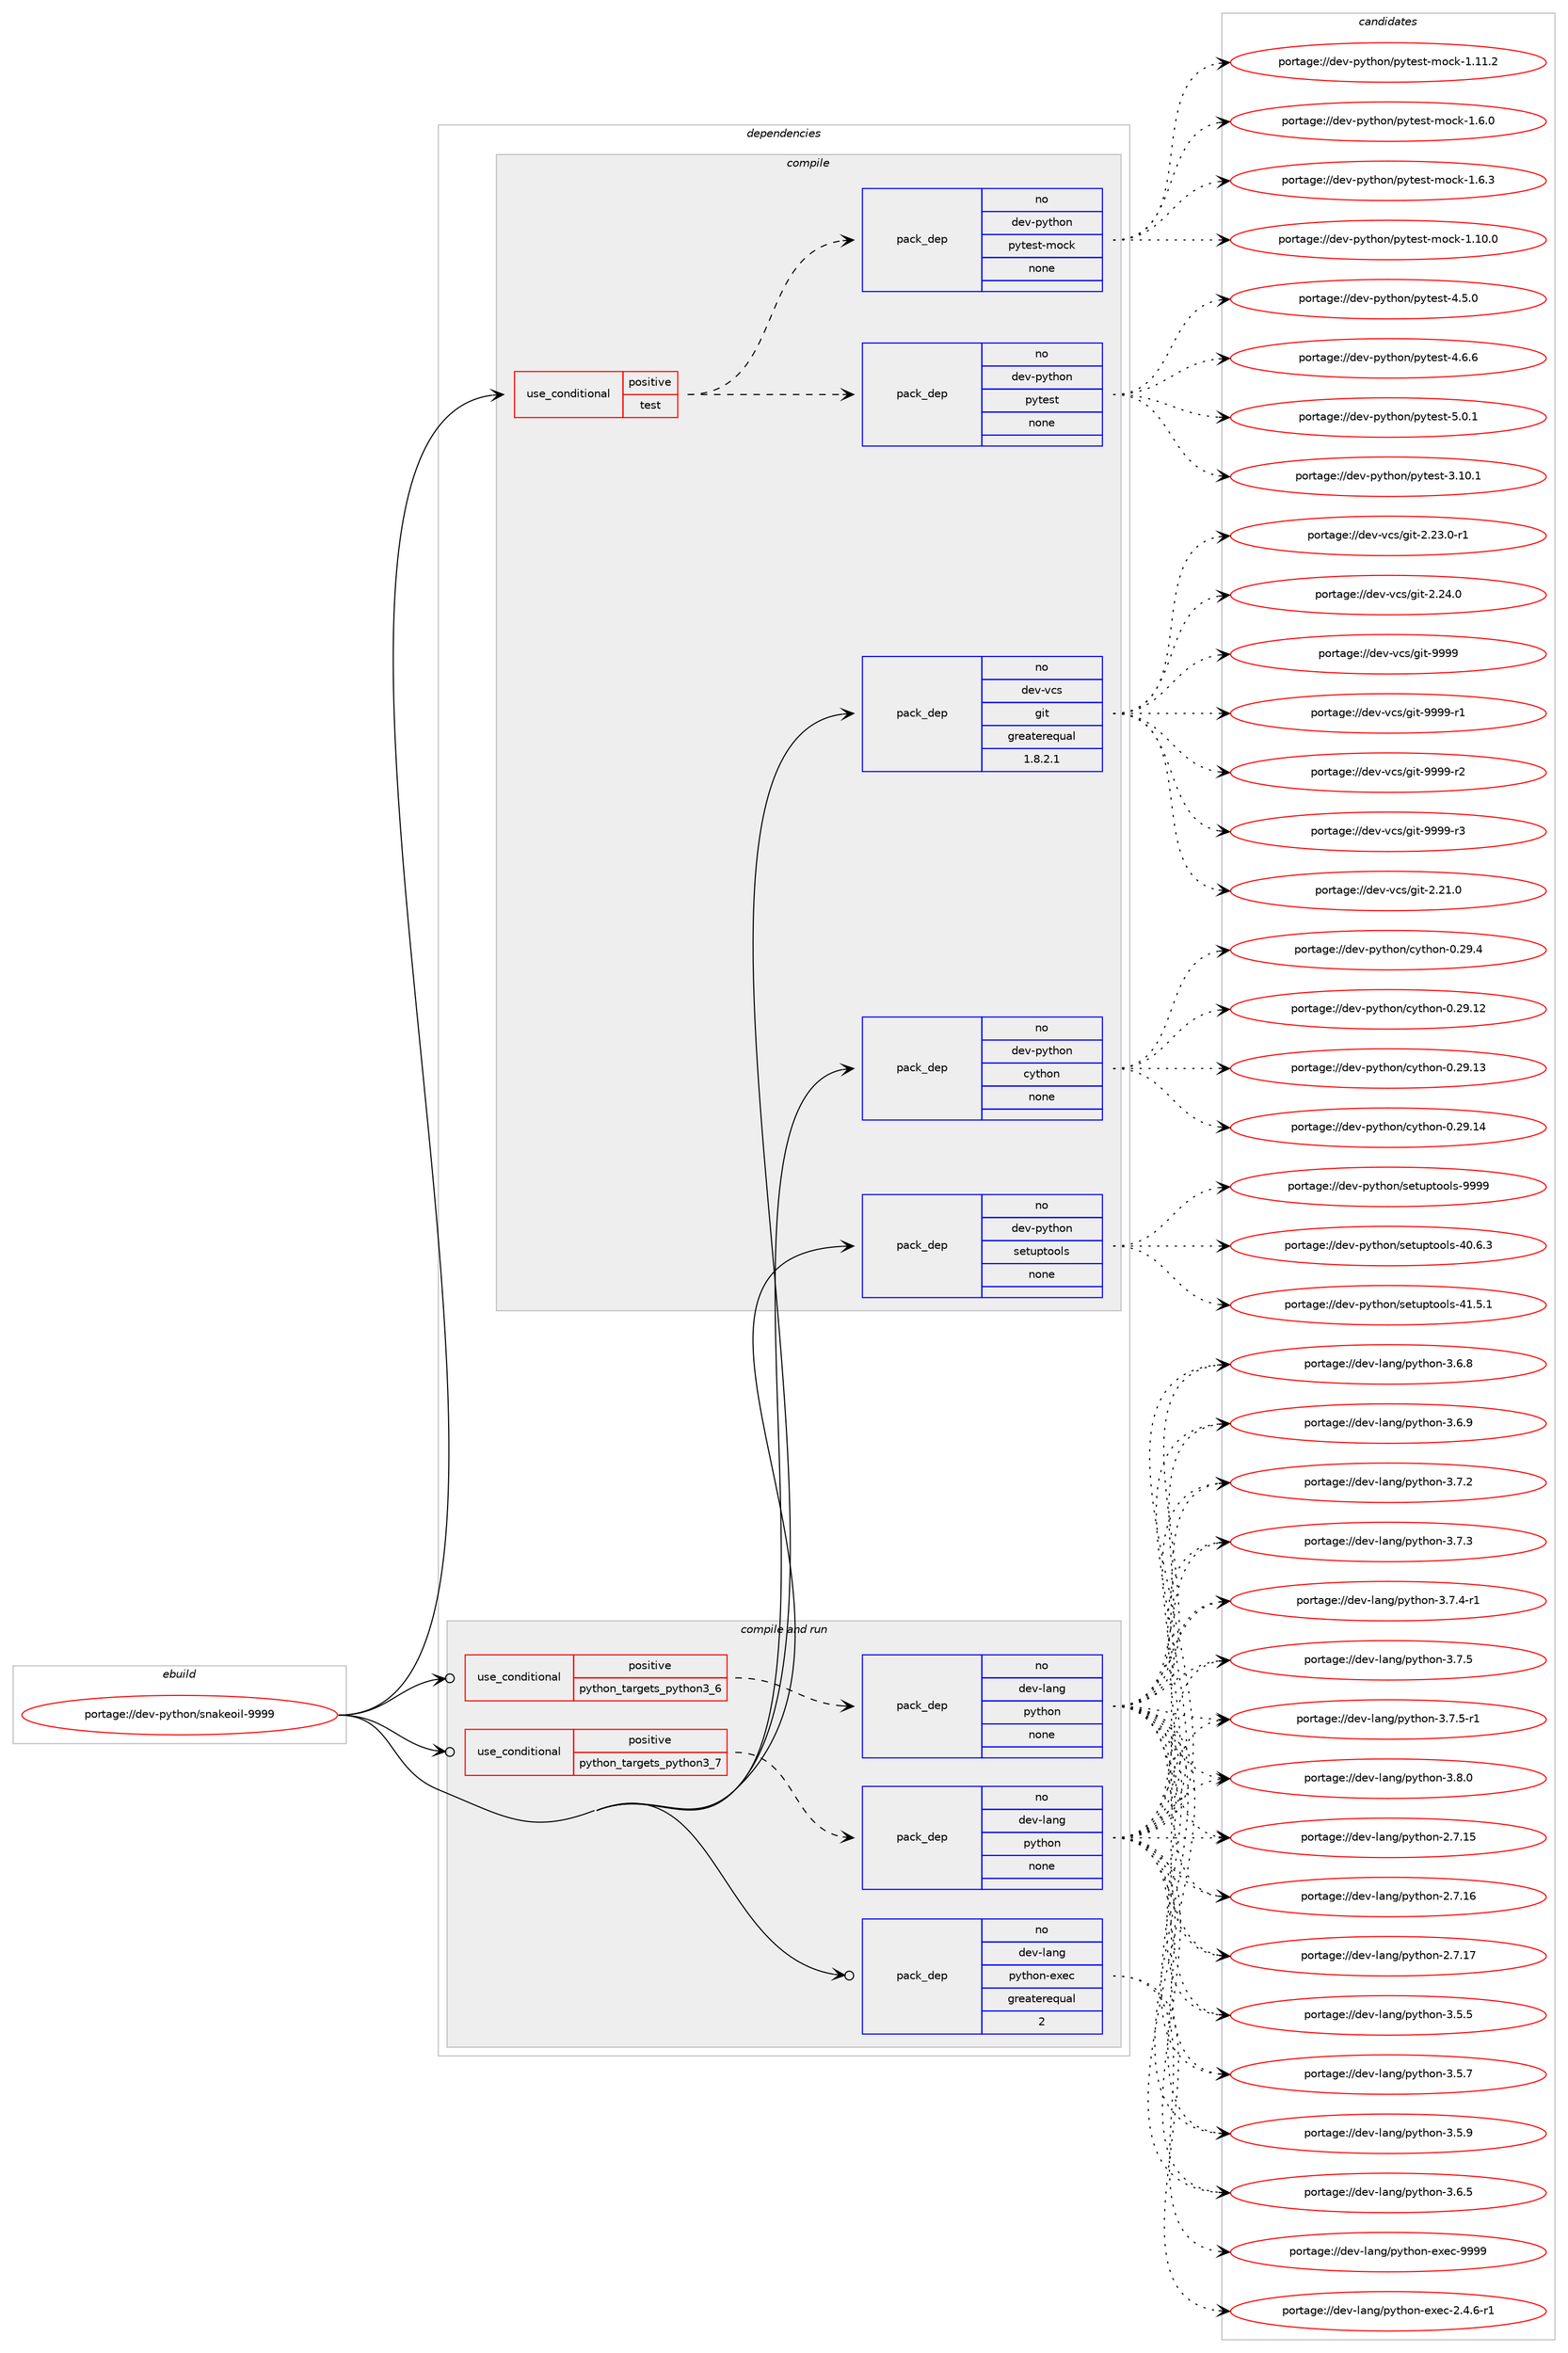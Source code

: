 digraph prolog {

# *************
# Graph options
# *************

newrank=true;
concentrate=true;
compound=true;
graph [rankdir=LR,fontname=Helvetica,fontsize=10,ranksep=1.5];#, ranksep=2.5, nodesep=0.2];
edge  [arrowhead=vee];
node  [fontname=Helvetica,fontsize=10];

# **********
# The ebuild
# **********

subgraph cluster_leftcol {
color=gray;
rank=same;
label=<<i>ebuild</i>>;
id [label="portage://dev-python/snakeoil-9999", color=red, width=4, href="../dev-python/snakeoil-9999.svg"];
}

# ****************
# The dependencies
# ****************

subgraph cluster_midcol {
color=gray;
label=<<i>dependencies</i>>;
subgraph cluster_compile {
fillcolor="#eeeeee";
style=filled;
label=<<i>compile</i>>;
subgraph cond38780 {
dependency172573 [label=<<TABLE BORDER="0" CELLBORDER="1" CELLSPACING="0" CELLPADDING="4"><TR><TD ROWSPAN="3" CELLPADDING="10">use_conditional</TD></TR><TR><TD>positive</TD></TR><TR><TD>test</TD></TR></TABLE>>, shape=none, color=red];
subgraph pack130392 {
dependency172574 [label=<<TABLE BORDER="0" CELLBORDER="1" CELLSPACING="0" CELLPADDING="4" WIDTH="220"><TR><TD ROWSPAN="6" CELLPADDING="30">pack_dep</TD></TR><TR><TD WIDTH="110">no</TD></TR><TR><TD>dev-python</TD></TR><TR><TD>pytest</TD></TR><TR><TD>none</TD></TR><TR><TD></TD></TR></TABLE>>, shape=none, color=blue];
}
dependency172573:e -> dependency172574:w [weight=20,style="dashed",arrowhead="vee"];
subgraph pack130393 {
dependency172575 [label=<<TABLE BORDER="0" CELLBORDER="1" CELLSPACING="0" CELLPADDING="4" WIDTH="220"><TR><TD ROWSPAN="6" CELLPADDING="30">pack_dep</TD></TR><TR><TD WIDTH="110">no</TD></TR><TR><TD>dev-python</TD></TR><TR><TD>pytest-mock</TD></TR><TR><TD>none</TD></TR><TR><TD></TD></TR></TABLE>>, shape=none, color=blue];
}
dependency172573:e -> dependency172575:w [weight=20,style="dashed",arrowhead="vee"];
}
id:e -> dependency172573:w [weight=20,style="solid",arrowhead="vee"];
subgraph pack130394 {
dependency172576 [label=<<TABLE BORDER="0" CELLBORDER="1" CELLSPACING="0" CELLPADDING="4" WIDTH="220"><TR><TD ROWSPAN="6" CELLPADDING="30">pack_dep</TD></TR><TR><TD WIDTH="110">no</TD></TR><TR><TD>dev-python</TD></TR><TR><TD>cython</TD></TR><TR><TD>none</TD></TR><TR><TD></TD></TR></TABLE>>, shape=none, color=blue];
}
id:e -> dependency172576:w [weight=20,style="solid",arrowhead="vee"];
subgraph pack130395 {
dependency172577 [label=<<TABLE BORDER="0" CELLBORDER="1" CELLSPACING="0" CELLPADDING="4" WIDTH="220"><TR><TD ROWSPAN="6" CELLPADDING="30">pack_dep</TD></TR><TR><TD WIDTH="110">no</TD></TR><TR><TD>dev-python</TD></TR><TR><TD>setuptools</TD></TR><TR><TD>none</TD></TR><TR><TD></TD></TR></TABLE>>, shape=none, color=blue];
}
id:e -> dependency172577:w [weight=20,style="solid",arrowhead="vee"];
subgraph pack130396 {
dependency172578 [label=<<TABLE BORDER="0" CELLBORDER="1" CELLSPACING="0" CELLPADDING="4" WIDTH="220"><TR><TD ROWSPAN="6" CELLPADDING="30">pack_dep</TD></TR><TR><TD WIDTH="110">no</TD></TR><TR><TD>dev-vcs</TD></TR><TR><TD>git</TD></TR><TR><TD>greaterequal</TD></TR><TR><TD>1.8.2.1</TD></TR></TABLE>>, shape=none, color=blue];
}
id:e -> dependency172578:w [weight=20,style="solid",arrowhead="vee"];
}
subgraph cluster_compileandrun {
fillcolor="#eeeeee";
style=filled;
label=<<i>compile and run</i>>;
subgraph cond38781 {
dependency172579 [label=<<TABLE BORDER="0" CELLBORDER="1" CELLSPACING="0" CELLPADDING="4"><TR><TD ROWSPAN="3" CELLPADDING="10">use_conditional</TD></TR><TR><TD>positive</TD></TR><TR><TD>python_targets_python3_6</TD></TR></TABLE>>, shape=none, color=red];
subgraph pack130397 {
dependency172580 [label=<<TABLE BORDER="0" CELLBORDER="1" CELLSPACING="0" CELLPADDING="4" WIDTH="220"><TR><TD ROWSPAN="6" CELLPADDING="30">pack_dep</TD></TR><TR><TD WIDTH="110">no</TD></TR><TR><TD>dev-lang</TD></TR><TR><TD>python</TD></TR><TR><TD>none</TD></TR><TR><TD></TD></TR></TABLE>>, shape=none, color=blue];
}
dependency172579:e -> dependency172580:w [weight=20,style="dashed",arrowhead="vee"];
}
id:e -> dependency172579:w [weight=20,style="solid",arrowhead="odotvee"];
subgraph cond38782 {
dependency172581 [label=<<TABLE BORDER="0" CELLBORDER="1" CELLSPACING="0" CELLPADDING="4"><TR><TD ROWSPAN="3" CELLPADDING="10">use_conditional</TD></TR><TR><TD>positive</TD></TR><TR><TD>python_targets_python3_7</TD></TR></TABLE>>, shape=none, color=red];
subgraph pack130398 {
dependency172582 [label=<<TABLE BORDER="0" CELLBORDER="1" CELLSPACING="0" CELLPADDING="4" WIDTH="220"><TR><TD ROWSPAN="6" CELLPADDING="30">pack_dep</TD></TR><TR><TD WIDTH="110">no</TD></TR><TR><TD>dev-lang</TD></TR><TR><TD>python</TD></TR><TR><TD>none</TD></TR><TR><TD></TD></TR></TABLE>>, shape=none, color=blue];
}
dependency172581:e -> dependency172582:w [weight=20,style="dashed",arrowhead="vee"];
}
id:e -> dependency172581:w [weight=20,style="solid",arrowhead="odotvee"];
subgraph pack130399 {
dependency172583 [label=<<TABLE BORDER="0" CELLBORDER="1" CELLSPACING="0" CELLPADDING="4" WIDTH="220"><TR><TD ROWSPAN="6" CELLPADDING="30">pack_dep</TD></TR><TR><TD WIDTH="110">no</TD></TR><TR><TD>dev-lang</TD></TR><TR><TD>python-exec</TD></TR><TR><TD>greaterequal</TD></TR><TR><TD>2</TD></TR></TABLE>>, shape=none, color=blue];
}
id:e -> dependency172583:w [weight=20,style="solid",arrowhead="odotvee"];
}
subgraph cluster_run {
fillcolor="#eeeeee";
style=filled;
label=<<i>run</i>>;
}
}

# **************
# The candidates
# **************

subgraph cluster_choices {
rank=same;
color=gray;
label=<<i>candidates</i>>;

subgraph choice130392 {
color=black;
nodesep=1;
choiceportage100101118451121211161041111104711212111610111511645514649484649 [label="portage://dev-python/pytest-3.10.1", color=red, width=4,href="../dev-python/pytest-3.10.1.svg"];
choiceportage1001011184511212111610411111047112121116101115116455246534648 [label="portage://dev-python/pytest-4.5.0", color=red, width=4,href="../dev-python/pytest-4.5.0.svg"];
choiceportage1001011184511212111610411111047112121116101115116455246544654 [label="portage://dev-python/pytest-4.6.6", color=red, width=4,href="../dev-python/pytest-4.6.6.svg"];
choiceportage1001011184511212111610411111047112121116101115116455346484649 [label="portage://dev-python/pytest-5.0.1", color=red, width=4,href="../dev-python/pytest-5.0.1.svg"];
dependency172574:e -> choiceportage100101118451121211161041111104711212111610111511645514649484649:w [style=dotted,weight="100"];
dependency172574:e -> choiceportage1001011184511212111610411111047112121116101115116455246534648:w [style=dotted,weight="100"];
dependency172574:e -> choiceportage1001011184511212111610411111047112121116101115116455246544654:w [style=dotted,weight="100"];
dependency172574:e -> choiceportage1001011184511212111610411111047112121116101115116455346484649:w [style=dotted,weight="100"];
}
subgraph choice130393 {
color=black;
nodesep=1;
choiceportage1001011184511212111610411111047112121116101115116451091119910745494649484648 [label="portage://dev-python/pytest-mock-1.10.0", color=red, width=4,href="../dev-python/pytest-mock-1.10.0.svg"];
choiceportage1001011184511212111610411111047112121116101115116451091119910745494649494650 [label="portage://dev-python/pytest-mock-1.11.2", color=red, width=4,href="../dev-python/pytest-mock-1.11.2.svg"];
choiceportage10010111845112121116104111110471121211161011151164510911199107454946544648 [label="portage://dev-python/pytest-mock-1.6.0", color=red, width=4,href="../dev-python/pytest-mock-1.6.0.svg"];
choiceportage10010111845112121116104111110471121211161011151164510911199107454946544651 [label="portage://dev-python/pytest-mock-1.6.3", color=red, width=4,href="../dev-python/pytest-mock-1.6.3.svg"];
dependency172575:e -> choiceportage1001011184511212111610411111047112121116101115116451091119910745494649484648:w [style=dotted,weight="100"];
dependency172575:e -> choiceportage1001011184511212111610411111047112121116101115116451091119910745494649494650:w [style=dotted,weight="100"];
dependency172575:e -> choiceportage10010111845112121116104111110471121211161011151164510911199107454946544648:w [style=dotted,weight="100"];
dependency172575:e -> choiceportage10010111845112121116104111110471121211161011151164510911199107454946544651:w [style=dotted,weight="100"];
}
subgraph choice130394 {
color=black;
nodesep=1;
choiceportage1001011184511212111610411111047991211161041111104548465057464950 [label="portage://dev-python/cython-0.29.12", color=red, width=4,href="../dev-python/cython-0.29.12.svg"];
choiceportage1001011184511212111610411111047991211161041111104548465057464951 [label="portage://dev-python/cython-0.29.13", color=red, width=4,href="../dev-python/cython-0.29.13.svg"];
choiceportage1001011184511212111610411111047991211161041111104548465057464952 [label="portage://dev-python/cython-0.29.14", color=red, width=4,href="../dev-python/cython-0.29.14.svg"];
choiceportage10010111845112121116104111110479912111610411111045484650574652 [label="portage://dev-python/cython-0.29.4", color=red, width=4,href="../dev-python/cython-0.29.4.svg"];
dependency172576:e -> choiceportage1001011184511212111610411111047991211161041111104548465057464950:w [style=dotted,weight="100"];
dependency172576:e -> choiceportage1001011184511212111610411111047991211161041111104548465057464951:w [style=dotted,weight="100"];
dependency172576:e -> choiceportage1001011184511212111610411111047991211161041111104548465057464952:w [style=dotted,weight="100"];
dependency172576:e -> choiceportage10010111845112121116104111110479912111610411111045484650574652:w [style=dotted,weight="100"];
}
subgraph choice130395 {
color=black;
nodesep=1;
choiceportage100101118451121211161041111104711510111611711211611111110811545524846544651 [label="portage://dev-python/setuptools-40.6.3", color=red, width=4,href="../dev-python/setuptools-40.6.3.svg"];
choiceportage100101118451121211161041111104711510111611711211611111110811545524946534649 [label="portage://dev-python/setuptools-41.5.1", color=red, width=4,href="../dev-python/setuptools-41.5.1.svg"];
choiceportage10010111845112121116104111110471151011161171121161111111081154557575757 [label="portage://dev-python/setuptools-9999", color=red, width=4,href="../dev-python/setuptools-9999.svg"];
dependency172577:e -> choiceportage100101118451121211161041111104711510111611711211611111110811545524846544651:w [style=dotted,weight="100"];
dependency172577:e -> choiceportage100101118451121211161041111104711510111611711211611111110811545524946534649:w [style=dotted,weight="100"];
dependency172577:e -> choiceportage10010111845112121116104111110471151011161171121161111111081154557575757:w [style=dotted,weight="100"];
}
subgraph choice130396 {
color=black;
nodesep=1;
choiceportage10010111845118991154710310511645504650494648 [label="portage://dev-vcs/git-2.21.0", color=red, width=4,href="../dev-vcs/git-2.21.0.svg"];
choiceportage100101118451189911547103105116455046505146484511449 [label="portage://dev-vcs/git-2.23.0-r1", color=red, width=4,href="../dev-vcs/git-2.23.0-r1.svg"];
choiceportage10010111845118991154710310511645504650524648 [label="portage://dev-vcs/git-2.24.0", color=red, width=4,href="../dev-vcs/git-2.24.0.svg"];
choiceportage1001011184511899115471031051164557575757 [label="portage://dev-vcs/git-9999", color=red, width=4,href="../dev-vcs/git-9999.svg"];
choiceportage10010111845118991154710310511645575757574511449 [label="portage://dev-vcs/git-9999-r1", color=red, width=4,href="../dev-vcs/git-9999-r1.svg"];
choiceportage10010111845118991154710310511645575757574511450 [label="portage://dev-vcs/git-9999-r2", color=red, width=4,href="../dev-vcs/git-9999-r2.svg"];
choiceportage10010111845118991154710310511645575757574511451 [label="portage://dev-vcs/git-9999-r3", color=red, width=4,href="../dev-vcs/git-9999-r3.svg"];
dependency172578:e -> choiceportage10010111845118991154710310511645504650494648:w [style=dotted,weight="100"];
dependency172578:e -> choiceportage100101118451189911547103105116455046505146484511449:w [style=dotted,weight="100"];
dependency172578:e -> choiceportage10010111845118991154710310511645504650524648:w [style=dotted,weight="100"];
dependency172578:e -> choiceportage1001011184511899115471031051164557575757:w [style=dotted,weight="100"];
dependency172578:e -> choiceportage10010111845118991154710310511645575757574511449:w [style=dotted,weight="100"];
dependency172578:e -> choiceportage10010111845118991154710310511645575757574511450:w [style=dotted,weight="100"];
dependency172578:e -> choiceportage10010111845118991154710310511645575757574511451:w [style=dotted,weight="100"];
}
subgraph choice130397 {
color=black;
nodesep=1;
choiceportage10010111845108971101034711212111610411111045504655464953 [label="portage://dev-lang/python-2.7.15", color=red, width=4,href="../dev-lang/python-2.7.15.svg"];
choiceportage10010111845108971101034711212111610411111045504655464954 [label="portage://dev-lang/python-2.7.16", color=red, width=4,href="../dev-lang/python-2.7.16.svg"];
choiceportage10010111845108971101034711212111610411111045504655464955 [label="portage://dev-lang/python-2.7.17", color=red, width=4,href="../dev-lang/python-2.7.17.svg"];
choiceportage100101118451089711010347112121116104111110455146534653 [label="portage://dev-lang/python-3.5.5", color=red, width=4,href="../dev-lang/python-3.5.5.svg"];
choiceportage100101118451089711010347112121116104111110455146534655 [label="portage://dev-lang/python-3.5.7", color=red, width=4,href="../dev-lang/python-3.5.7.svg"];
choiceportage100101118451089711010347112121116104111110455146534657 [label="portage://dev-lang/python-3.5.9", color=red, width=4,href="../dev-lang/python-3.5.9.svg"];
choiceportage100101118451089711010347112121116104111110455146544653 [label="portage://dev-lang/python-3.6.5", color=red, width=4,href="../dev-lang/python-3.6.5.svg"];
choiceportage100101118451089711010347112121116104111110455146544656 [label="portage://dev-lang/python-3.6.8", color=red, width=4,href="../dev-lang/python-3.6.8.svg"];
choiceportage100101118451089711010347112121116104111110455146544657 [label="portage://dev-lang/python-3.6.9", color=red, width=4,href="../dev-lang/python-3.6.9.svg"];
choiceportage100101118451089711010347112121116104111110455146554650 [label="portage://dev-lang/python-3.7.2", color=red, width=4,href="../dev-lang/python-3.7.2.svg"];
choiceportage100101118451089711010347112121116104111110455146554651 [label="portage://dev-lang/python-3.7.3", color=red, width=4,href="../dev-lang/python-3.7.3.svg"];
choiceportage1001011184510897110103471121211161041111104551465546524511449 [label="portage://dev-lang/python-3.7.4-r1", color=red, width=4,href="../dev-lang/python-3.7.4-r1.svg"];
choiceportage100101118451089711010347112121116104111110455146554653 [label="portage://dev-lang/python-3.7.5", color=red, width=4,href="../dev-lang/python-3.7.5.svg"];
choiceportage1001011184510897110103471121211161041111104551465546534511449 [label="portage://dev-lang/python-3.7.5-r1", color=red, width=4,href="../dev-lang/python-3.7.5-r1.svg"];
choiceportage100101118451089711010347112121116104111110455146564648 [label="portage://dev-lang/python-3.8.0", color=red, width=4,href="../dev-lang/python-3.8.0.svg"];
dependency172580:e -> choiceportage10010111845108971101034711212111610411111045504655464953:w [style=dotted,weight="100"];
dependency172580:e -> choiceportage10010111845108971101034711212111610411111045504655464954:w [style=dotted,weight="100"];
dependency172580:e -> choiceportage10010111845108971101034711212111610411111045504655464955:w [style=dotted,weight="100"];
dependency172580:e -> choiceportage100101118451089711010347112121116104111110455146534653:w [style=dotted,weight="100"];
dependency172580:e -> choiceportage100101118451089711010347112121116104111110455146534655:w [style=dotted,weight="100"];
dependency172580:e -> choiceportage100101118451089711010347112121116104111110455146534657:w [style=dotted,weight="100"];
dependency172580:e -> choiceportage100101118451089711010347112121116104111110455146544653:w [style=dotted,weight="100"];
dependency172580:e -> choiceportage100101118451089711010347112121116104111110455146544656:w [style=dotted,weight="100"];
dependency172580:e -> choiceportage100101118451089711010347112121116104111110455146544657:w [style=dotted,weight="100"];
dependency172580:e -> choiceportage100101118451089711010347112121116104111110455146554650:w [style=dotted,weight="100"];
dependency172580:e -> choiceportage100101118451089711010347112121116104111110455146554651:w [style=dotted,weight="100"];
dependency172580:e -> choiceportage1001011184510897110103471121211161041111104551465546524511449:w [style=dotted,weight="100"];
dependency172580:e -> choiceportage100101118451089711010347112121116104111110455146554653:w [style=dotted,weight="100"];
dependency172580:e -> choiceportage1001011184510897110103471121211161041111104551465546534511449:w [style=dotted,weight="100"];
dependency172580:e -> choiceportage100101118451089711010347112121116104111110455146564648:w [style=dotted,weight="100"];
}
subgraph choice130398 {
color=black;
nodesep=1;
choiceportage10010111845108971101034711212111610411111045504655464953 [label="portage://dev-lang/python-2.7.15", color=red, width=4,href="../dev-lang/python-2.7.15.svg"];
choiceportage10010111845108971101034711212111610411111045504655464954 [label="portage://dev-lang/python-2.7.16", color=red, width=4,href="../dev-lang/python-2.7.16.svg"];
choiceportage10010111845108971101034711212111610411111045504655464955 [label="portage://dev-lang/python-2.7.17", color=red, width=4,href="../dev-lang/python-2.7.17.svg"];
choiceportage100101118451089711010347112121116104111110455146534653 [label="portage://dev-lang/python-3.5.5", color=red, width=4,href="../dev-lang/python-3.5.5.svg"];
choiceportage100101118451089711010347112121116104111110455146534655 [label="portage://dev-lang/python-3.5.7", color=red, width=4,href="../dev-lang/python-3.5.7.svg"];
choiceportage100101118451089711010347112121116104111110455146534657 [label="portage://dev-lang/python-3.5.9", color=red, width=4,href="../dev-lang/python-3.5.9.svg"];
choiceportage100101118451089711010347112121116104111110455146544653 [label="portage://dev-lang/python-3.6.5", color=red, width=4,href="../dev-lang/python-3.6.5.svg"];
choiceportage100101118451089711010347112121116104111110455146544656 [label="portage://dev-lang/python-3.6.8", color=red, width=4,href="../dev-lang/python-3.6.8.svg"];
choiceportage100101118451089711010347112121116104111110455146544657 [label="portage://dev-lang/python-3.6.9", color=red, width=4,href="../dev-lang/python-3.6.9.svg"];
choiceportage100101118451089711010347112121116104111110455146554650 [label="portage://dev-lang/python-3.7.2", color=red, width=4,href="../dev-lang/python-3.7.2.svg"];
choiceportage100101118451089711010347112121116104111110455146554651 [label="portage://dev-lang/python-3.7.3", color=red, width=4,href="../dev-lang/python-3.7.3.svg"];
choiceportage1001011184510897110103471121211161041111104551465546524511449 [label="portage://dev-lang/python-3.7.4-r1", color=red, width=4,href="../dev-lang/python-3.7.4-r1.svg"];
choiceportage100101118451089711010347112121116104111110455146554653 [label="portage://dev-lang/python-3.7.5", color=red, width=4,href="../dev-lang/python-3.7.5.svg"];
choiceportage1001011184510897110103471121211161041111104551465546534511449 [label="portage://dev-lang/python-3.7.5-r1", color=red, width=4,href="../dev-lang/python-3.7.5-r1.svg"];
choiceportage100101118451089711010347112121116104111110455146564648 [label="portage://dev-lang/python-3.8.0", color=red, width=4,href="../dev-lang/python-3.8.0.svg"];
dependency172582:e -> choiceportage10010111845108971101034711212111610411111045504655464953:w [style=dotted,weight="100"];
dependency172582:e -> choiceportage10010111845108971101034711212111610411111045504655464954:w [style=dotted,weight="100"];
dependency172582:e -> choiceportage10010111845108971101034711212111610411111045504655464955:w [style=dotted,weight="100"];
dependency172582:e -> choiceportage100101118451089711010347112121116104111110455146534653:w [style=dotted,weight="100"];
dependency172582:e -> choiceportage100101118451089711010347112121116104111110455146534655:w [style=dotted,weight="100"];
dependency172582:e -> choiceportage100101118451089711010347112121116104111110455146534657:w [style=dotted,weight="100"];
dependency172582:e -> choiceportage100101118451089711010347112121116104111110455146544653:w [style=dotted,weight="100"];
dependency172582:e -> choiceportage100101118451089711010347112121116104111110455146544656:w [style=dotted,weight="100"];
dependency172582:e -> choiceportage100101118451089711010347112121116104111110455146544657:w [style=dotted,weight="100"];
dependency172582:e -> choiceportage100101118451089711010347112121116104111110455146554650:w [style=dotted,weight="100"];
dependency172582:e -> choiceportage100101118451089711010347112121116104111110455146554651:w [style=dotted,weight="100"];
dependency172582:e -> choiceportage1001011184510897110103471121211161041111104551465546524511449:w [style=dotted,weight="100"];
dependency172582:e -> choiceportage100101118451089711010347112121116104111110455146554653:w [style=dotted,weight="100"];
dependency172582:e -> choiceportage1001011184510897110103471121211161041111104551465546534511449:w [style=dotted,weight="100"];
dependency172582:e -> choiceportage100101118451089711010347112121116104111110455146564648:w [style=dotted,weight="100"];
}
subgraph choice130399 {
color=black;
nodesep=1;
choiceportage10010111845108971101034711212111610411111045101120101994550465246544511449 [label="portage://dev-lang/python-exec-2.4.6-r1", color=red, width=4,href="../dev-lang/python-exec-2.4.6-r1.svg"];
choiceportage10010111845108971101034711212111610411111045101120101994557575757 [label="portage://dev-lang/python-exec-9999", color=red, width=4,href="../dev-lang/python-exec-9999.svg"];
dependency172583:e -> choiceportage10010111845108971101034711212111610411111045101120101994550465246544511449:w [style=dotted,weight="100"];
dependency172583:e -> choiceportage10010111845108971101034711212111610411111045101120101994557575757:w [style=dotted,weight="100"];
}
}

}
